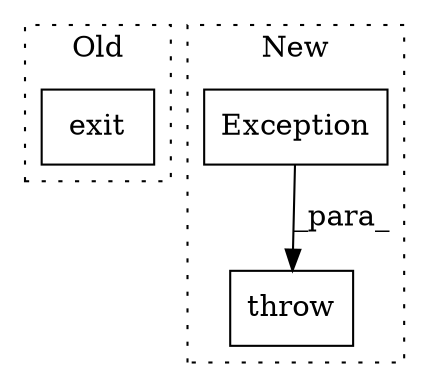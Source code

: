 digraph G {
subgraph cluster0 {
1 [label="exit" a="32" s="7542,7548" l="5,1" shape="box"];
label = "Old";
style="dotted";
}
subgraph cluster1 {
2 [label="throw" a="53" s="8845" l="6" shape="box"];
3 [label="Exception" a="32" s="8851,8924" l="10,1" shape="box"];
label = "New";
style="dotted";
}
3 -> 2 [label="_para_"];
}